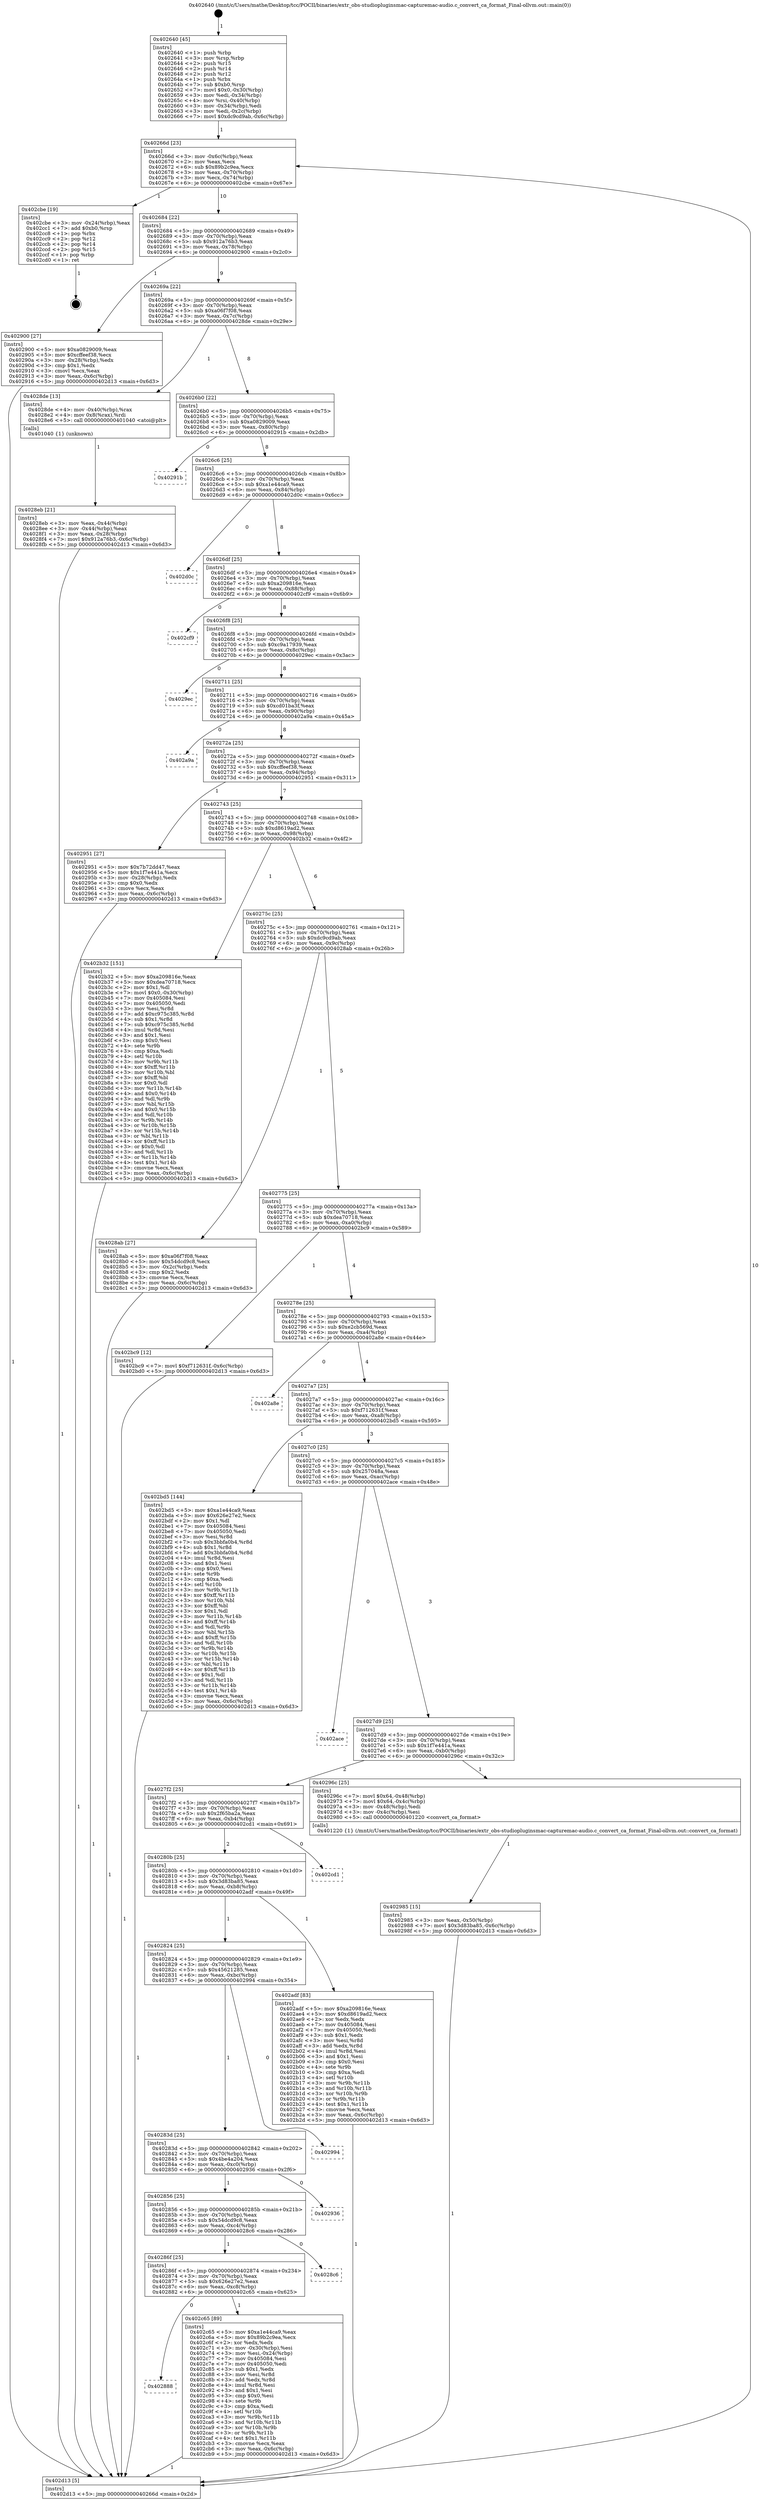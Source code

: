 digraph "0x402640" {
  label = "0x402640 (/mnt/c/Users/mathe/Desktop/tcc/POCII/binaries/extr_obs-studiopluginsmac-capturemac-audio.c_convert_ca_format_Final-ollvm.out::main(0))"
  labelloc = "t"
  node[shape=record]

  Entry [label="",width=0.3,height=0.3,shape=circle,fillcolor=black,style=filled]
  "0x40266d" [label="{
     0x40266d [23]\l
     | [instrs]\l
     &nbsp;&nbsp;0x40266d \<+3\>: mov -0x6c(%rbp),%eax\l
     &nbsp;&nbsp;0x402670 \<+2\>: mov %eax,%ecx\l
     &nbsp;&nbsp;0x402672 \<+6\>: sub $0x89b2c9ea,%ecx\l
     &nbsp;&nbsp;0x402678 \<+3\>: mov %eax,-0x70(%rbp)\l
     &nbsp;&nbsp;0x40267b \<+3\>: mov %ecx,-0x74(%rbp)\l
     &nbsp;&nbsp;0x40267e \<+6\>: je 0000000000402cbe \<main+0x67e\>\l
  }"]
  "0x402cbe" [label="{
     0x402cbe [19]\l
     | [instrs]\l
     &nbsp;&nbsp;0x402cbe \<+3\>: mov -0x24(%rbp),%eax\l
     &nbsp;&nbsp;0x402cc1 \<+7\>: add $0xb0,%rsp\l
     &nbsp;&nbsp;0x402cc8 \<+1\>: pop %rbx\l
     &nbsp;&nbsp;0x402cc9 \<+2\>: pop %r12\l
     &nbsp;&nbsp;0x402ccb \<+2\>: pop %r14\l
     &nbsp;&nbsp;0x402ccd \<+2\>: pop %r15\l
     &nbsp;&nbsp;0x402ccf \<+1\>: pop %rbp\l
     &nbsp;&nbsp;0x402cd0 \<+1\>: ret\l
  }"]
  "0x402684" [label="{
     0x402684 [22]\l
     | [instrs]\l
     &nbsp;&nbsp;0x402684 \<+5\>: jmp 0000000000402689 \<main+0x49\>\l
     &nbsp;&nbsp;0x402689 \<+3\>: mov -0x70(%rbp),%eax\l
     &nbsp;&nbsp;0x40268c \<+5\>: sub $0x912a76b3,%eax\l
     &nbsp;&nbsp;0x402691 \<+3\>: mov %eax,-0x78(%rbp)\l
     &nbsp;&nbsp;0x402694 \<+6\>: je 0000000000402900 \<main+0x2c0\>\l
  }"]
  Exit [label="",width=0.3,height=0.3,shape=circle,fillcolor=black,style=filled,peripheries=2]
  "0x402900" [label="{
     0x402900 [27]\l
     | [instrs]\l
     &nbsp;&nbsp;0x402900 \<+5\>: mov $0xa0829009,%eax\l
     &nbsp;&nbsp;0x402905 \<+5\>: mov $0xcffeef38,%ecx\l
     &nbsp;&nbsp;0x40290a \<+3\>: mov -0x28(%rbp),%edx\l
     &nbsp;&nbsp;0x40290d \<+3\>: cmp $0x1,%edx\l
     &nbsp;&nbsp;0x402910 \<+3\>: cmovl %ecx,%eax\l
     &nbsp;&nbsp;0x402913 \<+3\>: mov %eax,-0x6c(%rbp)\l
     &nbsp;&nbsp;0x402916 \<+5\>: jmp 0000000000402d13 \<main+0x6d3\>\l
  }"]
  "0x40269a" [label="{
     0x40269a [22]\l
     | [instrs]\l
     &nbsp;&nbsp;0x40269a \<+5\>: jmp 000000000040269f \<main+0x5f\>\l
     &nbsp;&nbsp;0x40269f \<+3\>: mov -0x70(%rbp),%eax\l
     &nbsp;&nbsp;0x4026a2 \<+5\>: sub $0xa06f7f08,%eax\l
     &nbsp;&nbsp;0x4026a7 \<+3\>: mov %eax,-0x7c(%rbp)\l
     &nbsp;&nbsp;0x4026aa \<+6\>: je 00000000004028de \<main+0x29e\>\l
  }"]
  "0x402888" [label="{
     0x402888\l
  }", style=dashed]
  "0x4028de" [label="{
     0x4028de [13]\l
     | [instrs]\l
     &nbsp;&nbsp;0x4028de \<+4\>: mov -0x40(%rbp),%rax\l
     &nbsp;&nbsp;0x4028e2 \<+4\>: mov 0x8(%rax),%rdi\l
     &nbsp;&nbsp;0x4028e6 \<+5\>: call 0000000000401040 \<atoi@plt\>\l
     | [calls]\l
     &nbsp;&nbsp;0x401040 \{1\} (unknown)\l
  }"]
  "0x4026b0" [label="{
     0x4026b0 [22]\l
     | [instrs]\l
     &nbsp;&nbsp;0x4026b0 \<+5\>: jmp 00000000004026b5 \<main+0x75\>\l
     &nbsp;&nbsp;0x4026b5 \<+3\>: mov -0x70(%rbp),%eax\l
     &nbsp;&nbsp;0x4026b8 \<+5\>: sub $0xa0829009,%eax\l
     &nbsp;&nbsp;0x4026bd \<+3\>: mov %eax,-0x80(%rbp)\l
     &nbsp;&nbsp;0x4026c0 \<+6\>: je 000000000040291b \<main+0x2db\>\l
  }"]
  "0x402c65" [label="{
     0x402c65 [89]\l
     | [instrs]\l
     &nbsp;&nbsp;0x402c65 \<+5\>: mov $0xa1e44ca9,%eax\l
     &nbsp;&nbsp;0x402c6a \<+5\>: mov $0x89b2c9ea,%ecx\l
     &nbsp;&nbsp;0x402c6f \<+2\>: xor %edx,%edx\l
     &nbsp;&nbsp;0x402c71 \<+3\>: mov -0x30(%rbp),%esi\l
     &nbsp;&nbsp;0x402c74 \<+3\>: mov %esi,-0x24(%rbp)\l
     &nbsp;&nbsp;0x402c77 \<+7\>: mov 0x405084,%esi\l
     &nbsp;&nbsp;0x402c7e \<+7\>: mov 0x405050,%edi\l
     &nbsp;&nbsp;0x402c85 \<+3\>: sub $0x1,%edx\l
     &nbsp;&nbsp;0x402c88 \<+3\>: mov %esi,%r8d\l
     &nbsp;&nbsp;0x402c8b \<+3\>: add %edx,%r8d\l
     &nbsp;&nbsp;0x402c8e \<+4\>: imul %r8d,%esi\l
     &nbsp;&nbsp;0x402c92 \<+3\>: and $0x1,%esi\l
     &nbsp;&nbsp;0x402c95 \<+3\>: cmp $0x0,%esi\l
     &nbsp;&nbsp;0x402c98 \<+4\>: sete %r9b\l
     &nbsp;&nbsp;0x402c9c \<+3\>: cmp $0xa,%edi\l
     &nbsp;&nbsp;0x402c9f \<+4\>: setl %r10b\l
     &nbsp;&nbsp;0x402ca3 \<+3\>: mov %r9b,%r11b\l
     &nbsp;&nbsp;0x402ca6 \<+3\>: and %r10b,%r11b\l
     &nbsp;&nbsp;0x402ca9 \<+3\>: xor %r10b,%r9b\l
     &nbsp;&nbsp;0x402cac \<+3\>: or %r9b,%r11b\l
     &nbsp;&nbsp;0x402caf \<+4\>: test $0x1,%r11b\l
     &nbsp;&nbsp;0x402cb3 \<+3\>: cmovne %ecx,%eax\l
     &nbsp;&nbsp;0x402cb6 \<+3\>: mov %eax,-0x6c(%rbp)\l
     &nbsp;&nbsp;0x402cb9 \<+5\>: jmp 0000000000402d13 \<main+0x6d3\>\l
  }"]
  "0x40291b" [label="{
     0x40291b\l
  }", style=dashed]
  "0x4026c6" [label="{
     0x4026c6 [25]\l
     | [instrs]\l
     &nbsp;&nbsp;0x4026c6 \<+5\>: jmp 00000000004026cb \<main+0x8b\>\l
     &nbsp;&nbsp;0x4026cb \<+3\>: mov -0x70(%rbp),%eax\l
     &nbsp;&nbsp;0x4026ce \<+5\>: sub $0xa1e44ca9,%eax\l
     &nbsp;&nbsp;0x4026d3 \<+6\>: mov %eax,-0x84(%rbp)\l
     &nbsp;&nbsp;0x4026d9 \<+6\>: je 0000000000402d0c \<main+0x6cc\>\l
  }"]
  "0x40286f" [label="{
     0x40286f [25]\l
     | [instrs]\l
     &nbsp;&nbsp;0x40286f \<+5\>: jmp 0000000000402874 \<main+0x234\>\l
     &nbsp;&nbsp;0x402874 \<+3\>: mov -0x70(%rbp),%eax\l
     &nbsp;&nbsp;0x402877 \<+5\>: sub $0x626e27e2,%eax\l
     &nbsp;&nbsp;0x40287c \<+6\>: mov %eax,-0xc8(%rbp)\l
     &nbsp;&nbsp;0x402882 \<+6\>: je 0000000000402c65 \<main+0x625\>\l
  }"]
  "0x402d0c" [label="{
     0x402d0c\l
  }", style=dashed]
  "0x4026df" [label="{
     0x4026df [25]\l
     | [instrs]\l
     &nbsp;&nbsp;0x4026df \<+5\>: jmp 00000000004026e4 \<main+0xa4\>\l
     &nbsp;&nbsp;0x4026e4 \<+3\>: mov -0x70(%rbp),%eax\l
     &nbsp;&nbsp;0x4026e7 \<+5\>: sub $0xa209816e,%eax\l
     &nbsp;&nbsp;0x4026ec \<+6\>: mov %eax,-0x88(%rbp)\l
     &nbsp;&nbsp;0x4026f2 \<+6\>: je 0000000000402cf9 \<main+0x6b9\>\l
  }"]
  "0x4028c6" [label="{
     0x4028c6\l
  }", style=dashed]
  "0x402cf9" [label="{
     0x402cf9\l
  }", style=dashed]
  "0x4026f8" [label="{
     0x4026f8 [25]\l
     | [instrs]\l
     &nbsp;&nbsp;0x4026f8 \<+5\>: jmp 00000000004026fd \<main+0xbd\>\l
     &nbsp;&nbsp;0x4026fd \<+3\>: mov -0x70(%rbp),%eax\l
     &nbsp;&nbsp;0x402700 \<+5\>: sub $0xc9a17939,%eax\l
     &nbsp;&nbsp;0x402705 \<+6\>: mov %eax,-0x8c(%rbp)\l
     &nbsp;&nbsp;0x40270b \<+6\>: je 00000000004029ec \<main+0x3ac\>\l
  }"]
  "0x402856" [label="{
     0x402856 [25]\l
     | [instrs]\l
     &nbsp;&nbsp;0x402856 \<+5\>: jmp 000000000040285b \<main+0x21b\>\l
     &nbsp;&nbsp;0x40285b \<+3\>: mov -0x70(%rbp),%eax\l
     &nbsp;&nbsp;0x40285e \<+5\>: sub $0x54dcd9c8,%eax\l
     &nbsp;&nbsp;0x402863 \<+6\>: mov %eax,-0xc4(%rbp)\l
     &nbsp;&nbsp;0x402869 \<+6\>: je 00000000004028c6 \<main+0x286\>\l
  }"]
  "0x4029ec" [label="{
     0x4029ec\l
  }", style=dashed]
  "0x402711" [label="{
     0x402711 [25]\l
     | [instrs]\l
     &nbsp;&nbsp;0x402711 \<+5\>: jmp 0000000000402716 \<main+0xd6\>\l
     &nbsp;&nbsp;0x402716 \<+3\>: mov -0x70(%rbp),%eax\l
     &nbsp;&nbsp;0x402719 \<+5\>: sub $0xcd01ba3f,%eax\l
     &nbsp;&nbsp;0x40271e \<+6\>: mov %eax,-0x90(%rbp)\l
     &nbsp;&nbsp;0x402724 \<+6\>: je 0000000000402a9a \<main+0x45a\>\l
  }"]
  "0x402936" [label="{
     0x402936\l
  }", style=dashed]
  "0x402a9a" [label="{
     0x402a9a\l
  }", style=dashed]
  "0x40272a" [label="{
     0x40272a [25]\l
     | [instrs]\l
     &nbsp;&nbsp;0x40272a \<+5\>: jmp 000000000040272f \<main+0xef\>\l
     &nbsp;&nbsp;0x40272f \<+3\>: mov -0x70(%rbp),%eax\l
     &nbsp;&nbsp;0x402732 \<+5\>: sub $0xcffeef38,%eax\l
     &nbsp;&nbsp;0x402737 \<+6\>: mov %eax,-0x94(%rbp)\l
     &nbsp;&nbsp;0x40273d \<+6\>: je 0000000000402951 \<main+0x311\>\l
  }"]
  "0x40283d" [label="{
     0x40283d [25]\l
     | [instrs]\l
     &nbsp;&nbsp;0x40283d \<+5\>: jmp 0000000000402842 \<main+0x202\>\l
     &nbsp;&nbsp;0x402842 \<+3\>: mov -0x70(%rbp),%eax\l
     &nbsp;&nbsp;0x402845 \<+5\>: sub $0x4be4a204,%eax\l
     &nbsp;&nbsp;0x40284a \<+6\>: mov %eax,-0xc0(%rbp)\l
     &nbsp;&nbsp;0x402850 \<+6\>: je 0000000000402936 \<main+0x2f6\>\l
  }"]
  "0x402951" [label="{
     0x402951 [27]\l
     | [instrs]\l
     &nbsp;&nbsp;0x402951 \<+5\>: mov $0x7b72dd47,%eax\l
     &nbsp;&nbsp;0x402956 \<+5\>: mov $0x1f7e441a,%ecx\l
     &nbsp;&nbsp;0x40295b \<+3\>: mov -0x28(%rbp),%edx\l
     &nbsp;&nbsp;0x40295e \<+3\>: cmp $0x0,%edx\l
     &nbsp;&nbsp;0x402961 \<+3\>: cmove %ecx,%eax\l
     &nbsp;&nbsp;0x402964 \<+3\>: mov %eax,-0x6c(%rbp)\l
     &nbsp;&nbsp;0x402967 \<+5\>: jmp 0000000000402d13 \<main+0x6d3\>\l
  }"]
  "0x402743" [label="{
     0x402743 [25]\l
     | [instrs]\l
     &nbsp;&nbsp;0x402743 \<+5\>: jmp 0000000000402748 \<main+0x108\>\l
     &nbsp;&nbsp;0x402748 \<+3\>: mov -0x70(%rbp),%eax\l
     &nbsp;&nbsp;0x40274b \<+5\>: sub $0xd8619ad2,%eax\l
     &nbsp;&nbsp;0x402750 \<+6\>: mov %eax,-0x98(%rbp)\l
     &nbsp;&nbsp;0x402756 \<+6\>: je 0000000000402b32 \<main+0x4f2\>\l
  }"]
  "0x402994" [label="{
     0x402994\l
  }", style=dashed]
  "0x402b32" [label="{
     0x402b32 [151]\l
     | [instrs]\l
     &nbsp;&nbsp;0x402b32 \<+5\>: mov $0xa209816e,%eax\l
     &nbsp;&nbsp;0x402b37 \<+5\>: mov $0xdea70718,%ecx\l
     &nbsp;&nbsp;0x402b3c \<+2\>: mov $0x1,%dl\l
     &nbsp;&nbsp;0x402b3e \<+7\>: movl $0x0,-0x30(%rbp)\l
     &nbsp;&nbsp;0x402b45 \<+7\>: mov 0x405084,%esi\l
     &nbsp;&nbsp;0x402b4c \<+7\>: mov 0x405050,%edi\l
     &nbsp;&nbsp;0x402b53 \<+3\>: mov %esi,%r8d\l
     &nbsp;&nbsp;0x402b56 \<+7\>: add $0xc975c385,%r8d\l
     &nbsp;&nbsp;0x402b5d \<+4\>: sub $0x1,%r8d\l
     &nbsp;&nbsp;0x402b61 \<+7\>: sub $0xc975c385,%r8d\l
     &nbsp;&nbsp;0x402b68 \<+4\>: imul %r8d,%esi\l
     &nbsp;&nbsp;0x402b6c \<+3\>: and $0x1,%esi\l
     &nbsp;&nbsp;0x402b6f \<+3\>: cmp $0x0,%esi\l
     &nbsp;&nbsp;0x402b72 \<+4\>: sete %r9b\l
     &nbsp;&nbsp;0x402b76 \<+3\>: cmp $0xa,%edi\l
     &nbsp;&nbsp;0x402b79 \<+4\>: setl %r10b\l
     &nbsp;&nbsp;0x402b7d \<+3\>: mov %r9b,%r11b\l
     &nbsp;&nbsp;0x402b80 \<+4\>: xor $0xff,%r11b\l
     &nbsp;&nbsp;0x402b84 \<+3\>: mov %r10b,%bl\l
     &nbsp;&nbsp;0x402b87 \<+3\>: xor $0xff,%bl\l
     &nbsp;&nbsp;0x402b8a \<+3\>: xor $0x0,%dl\l
     &nbsp;&nbsp;0x402b8d \<+3\>: mov %r11b,%r14b\l
     &nbsp;&nbsp;0x402b90 \<+4\>: and $0x0,%r14b\l
     &nbsp;&nbsp;0x402b94 \<+3\>: and %dl,%r9b\l
     &nbsp;&nbsp;0x402b97 \<+3\>: mov %bl,%r15b\l
     &nbsp;&nbsp;0x402b9a \<+4\>: and $0x0,%r15b\l
     &nbsp;&nbsp;0x402b9e \<+3\>: and %dl,%r10b\l
     &nbsp;&nbsp;0x402ba1 \<+3\>: or %r9b,%r14b\l
     &nbsp;&nbsp;0x402ba4 \<+3\>: or %r10b,%r15b\l
     &nbsp;&nbsp;0x402ba7 \<+3\>: xor %r15b,%r14b\l
     &nbsp;&nbsp;0x402baa \<+3\>: or %bl,%r11b\l
     &nbsp;&nbsp;0x402bad \<+4\>: xor $0xff,%r11b\l
     &nbsp;&nbsp;0x402bb1 \<+3\>: or $0x0,%dl\l
     &nbsp;&nbsp;0x402bb4 \<+3\>: and %dl,%r11b\l
     &nbsp;&nbsp;0x402bb7 \<+3\>: or %r11b,%r14b\l
     &nbsp;&nbsp;0x402bba \<+4\>: test $0x1,%r14b\l
     &nbsp;&nbsp;0x402bbe \<+3\>: cmovne %ecx,%eax\l
     &nbsp;&nbsp;0x402bc1 \<+3\>: mov %eax,-0x6c(%rbp)\l
     &nbsp;&nbsp;0x402bc4 \<+5\>: jmp 0000000000402d13 \<main+0x6d3\>\l
  }"]
  "0x40275c" [label="{
     0x40275c [25]\l
     | [instrs]\l
     &nbsp;&nbsp;0x40275c \<+5\>: jmp 0000000000402761 \<main+0x121\>\l
     &nbsp;&nbsp;0x402761 \<+3\>: mov -0x70(%rbp),%eax\l
     &nbsp;&nbsp;0x402764 \<+5\>: sub $0xdc9cd9ab,%eax\l
     &nbsp;&nbsp;0x402769 \<+6\>: mov %eax,-0x9c(%rbp)\l
     &nbsp;&nbsp;0x40276f \<+6\>: je 00000000004028ab \<main+0x26b\>\l
  }"]
  "0x402824" [label="{
     0x402824 [25]\l
     | [instrs]\l
     &nbsp;&nbsp;0x402824 \<+5\>: jmp 0000000000402829 \<main+0x1e9\>\l
     &nbsp;&nbsp;0x402829 \<+3\>: mov -0x70(%rbp),%eax\l
     &nbsp;&nbsp;0x40282c \<+5\>: sub $0x45621285,%eax\l
     &nbsp;&nbsp;0x402831 \<+6\>: mov %eax,-0xbc(%rbp)\l
     &nbsp;&nbsp;0x402837 \<+6\>: je 0000000000402994 \<main+0x354\>\l
  }"]
  "0x4028ab" [label="{
     0x4028ab [27]\l
     | [instrs]\l
     &nbsp;&nbsp;0x4028ab \<+5\>: mov $0xa06f7f08,%eax\l
     &nbsp;&nbsp;0x4028b0 \<+5\>: mov $0x54dcd9c8,%ecx\l
     &nbsp;&nbsp;0x4028b5 \<+3\>: mov -0x2c(%rbp),%edx\l
     &nbsp;&nbsp;0x4028b8 \<+3\>: cmp $0x2,%edx\l
     &nbsp;&nbsp;0x4028bb \<+3\>: cmovne %ecx,%eax\l
     &nbsp;&nbsp;0x4028be \<+3\>: mov %eax,-0x6c(%rbp)\l
     &nbsp;&nbsp;0x4028c1 \<+5\>: jmp 0000000000402d13 \<main+0x6d3\>\l
  }"]
  "0x402775" [label="{
     0x402775 [25]\l
     | [instrs]\l
     &nbsp;&nbsp;0x402775 \<+5\>: jmp 000000000040277a \<main+0x13a\>\l
     &nbsp;&nbsp;0x40277a \<+3\>: mov -0x70(%rbp),%eax\l
     &nbsp;&nbsp;0x40277d \<+5\>: sub $0xdea70718,%eax\l
     &nbsp;&nbsp;0x402782 \<+6\>: mov %eax,-0xa0(%rbp)\l
     &nbsp;&nbsp;0x402788 \<+6\>: je 0000000000402bc9 \<main+0x589\>\l
  }"]
  "0x402d13" [label="{
     0x402d13 [5]\l
     | [instrs]\l
     &nbsp;&nbsp;0x402d13 \<+5\>: jmp 000000000040266d \<main+0x2d\>\l
  }"]
  "0x402640" [label="{
     0x402640 [45]\l
     | [instrs]\l
     &nbsp;&nbsp;0x402640 \<+1\>: push %rbp\l
     &nbsp;&nbsp;0x402641 \<+3\>: mov %rsp,%rbp\l
     &nbsp;&nbsp;0x402644 \<+2\>: push %r15\l
     &nbsp;&nbsp;0x402646 \<+2\>: push %r14\l
     &nbsp;&nbsp;0x402648 \<+2\>: push %r12\l
     &nbsp;&nbsp;0x40264a \<+1\>: push %rbx\l
     &nbsp;&nbsp;0x40264b \<+7\>: sub $0xb0,%rsp\l
     &nbsp;&nbsp;0x402652 \<+7\>: movl $0x0,-0x30(%rbp)\l
     &nbsp;&nbsp;0x402659 \<+3\>: mov %edi,-0x34(%rbp)\l
     &nbsp;&nbsp;0x40265c \<+4\>: mov %rsi,-0x40(%rbp)\l
     &nbsp;&nbsp;0x402660 \<+3\>: mov -0x34(%rbp),%edi\l
     &nbsp;&nbsp;0x402663 \<+3\>: mov %edi,-0x2c(%rbp)\l
     &nbsp;&nbsp;0x402666 \<+7\>: movl $0xdc9cd9ab,-0x6c(%rbp)\l
  }"]
  "0x4028eb" [label="{
     0x4028eb [21]\l
     | [instrs]\l
     &nbsp;&nbsp;0x4028eb \<+3\>: mov %eax,-0x44(%rbp)\l
     &nbsp;&nbsp;0x4028ee \<+3\>: mov -0x44(%rbp),%eax\l
     &nbsp;&nbsp;0x4028f1 \<+3\>: mov %eax,-0x28(%rbp)\l
     &nbsp;&nbsp;0x4028f4 \<+7\>: movl $0x912a76b3,-0x6c(%rbp)\l
     &nbsp;&nbsp;0x4028fb \<+5\>: jmp 0000000000402d13 \<main+0x6d3\>\l
  }"]
  "0x402adf" [label="{
     0x402adf [83]\l
     | [instrs]\l
     &nbsp;&nbsp;0x402adf \<+5\>: mov $0xa209816e,%eax\l
     &nbsp;&nbsp;0x402ae4 \<+5\>: mov $0xd8619ad2,%ecx\l
     &nbsp;&nbsp;0x402ae9 \<+2\>: xor %edx,%edx\l
     &nbsp;&nbsp;0x402aeb \<+7\>: mov 0x405084,%esi\l
     &nbsp;&nbsp;0x402af2 \<+7\>: mov 0x405050,%edi\l
     &nbsp;&nbsp;0x402af9 \<+3\>: sub $0x1,%edx\l
     &nbsp;&nbsp;0x402afc \<+3\>: mov %esi,%r8d\l
     &nbsp;&nbsp;0x402aff \<+3\>: add %edx,%r8d\l
     &nbsp;&nbsp;0x402b02 \<+4\>: imul %r8d,%esi\l
     &nbsp;&nbsp;0x402b06 \<+3\>: and $0x1,%esi\l
     &nbsp;&nbsp;0x402b09 \<+3\>: cmp $0x0,%esi\l
     &nbsp;&nbsp;0x402b0c \<+4\>: sete %r9b\l
     &nbsp;&nbsp;0x402b10 \<+3\>: cmp $0xa,%edi\l
     &nbsp;&nbsp;0x402b13 \<+4\>: setl %r10b\l
     &nbsp;&nbsp;0x402b17 \<+3\>: mov %r9b,%r11b\l
     &nbsp;&nbsp;0x402b1a \<+3\>: and %r10b,%r11b\l
     &nbsp;&nbsp;0x402b1d \<+3\>: xor %r10b,%r9b\l
     &nbsp;&nbsp;0x402b20 \<+3\>: or %r9b,%r11b\l
     &nbsp;&nbsp;0x402b23 \<+4\>: test $0x1,%r11b\l
     &nbsp;&nbsp;0x402b27 \<+3\>: cmovne %ecx,%eax\l
     &nbsp;&nbsp;0x402b2a \<+3\>: mov %eax,-0x6c(%rbp)\l
     &nbsp;&nbsp;0x402b2d \<+5\>: jmp 0000000000402d13 \<main+0x6d3\>\l
  }"]
  "0x402bc9" [label="{
     0x402bc9 [12]\l
     | [instrs]\l
     &nbsp;&nbsp;0x402bc9 \<+7\>: movl $0xf712631f,-0x6c(%rbp)\l
     &nbsp;&nbsp;0x402bd0 \<+5\>: jmp 0000000000402d13 \<main+0x6d3\>\l
  }"]
  "0x40278e" [label="{
     0x40278e [25]\l
     | [instrs]\l
     &nbsp;&nbsp;0x40278e \<+5\>: jmp 0000000000402793 \<main+0x153\>\l
     &nbsp;&nbsp;0x402793 \<+3\>: mov -0x70(%rbp),%eax\l
     &nbsp;&nbsp;0x402796 \<+5\>: sub $0xe2cb569d,%eax\l
     &nbsp;&nbsp;0x40279b \<+6\>: mov %eax,-0xa4(%rbp)\l
     &nbsp;&nbsp;0x4027a1 \<+6\>: je 0000000000402a8e \<main+0x44e\>\l
  }"]
  "0x40280b" [label="{
     0x40280b [25]\l
     | [instrs]\l
     &nbsp;&nbsp;0x40280b \<+5\>: jmp 0000000000402810 \<main+0x1d0\>\l
     &nbsp;&nbsp;0x402810 \<+3\>: mov -0x70(%rbp),%eax\l
     &nbsp;&nbsp;0x402813 \<+5\>: sub $0x3d83ba85,%eax\l
     &nbsp;&nbsp;0x402818 \<+6\>: mov %eax,-0xb8(%rbp)\l
     &nbsp;&nbsp;0x40281e \<+6\>: je 0000000000402adf \<main+0x49f\>\l
  }"]
  "0x402a8e" [label="{
     0x402a8e\l
  }", style=dashed]
  "0x4027a7" [label="{
     0x4027a7 [25]\l
     | [instrs]\l
     &nbsp;&nbsp;0x4027a7 \<+5\>: jmp 00000000004027ac \<main+0x16c\>\l
     &nbsp;&nbsp;0x4027ac \<+3\>: mov -0x70(%rbp),%eax\l
     &nbsp;&nbsp;0x4027af \<+5\>: sub $0xf712631f,%eax\l
     &nbsp;&nbsp;0x4027b4 \<+6\>: mov %eax,-0xa8(%rbp)\l
     &nbsp;&nbsp;0x4027ba \<+6\>: je 0000000000402bd5 \<main+0x595\>\l
  }"]
  "0x402cd1" [label="{
     0x402cd1\l
  }", style=dashed]
  "0x402bd5" [label="{
     0x402bd5 [144]\l
     | [instrs]\l
     &nbsp;&nbsp;0x402bd5 \<+5\>: mov $0xa1e44ca9,%eax\l
     &nbsp;&nbsp;0x402bda \<+5\>: mov $0x626e27e2,%ecx\l
     &nbsp;&nbsp;0x402bdf \<+2\>: mov $0x1,%dl\l
     &nbsp;&nbsp;0x402be1 \<+7\>: mov 0x405084,%esi\l
     &nbsp;&nbsp;0x402be8 \<+7\>: mov 0x405050,%edi\l
     &nbsp;&nbsp;0x402bef \<+3\>: mov %esi,%r8d\l
     &nbsp;&nbsp;0x402bf2 \<+7\>: sub $0x3bbfa0b4,%r8d\l
     &nbsp;&nbsp;0x402bf9 \<+4\>: sub $0x1,%r8d\l
     &nbsp;&nbsp;0x402bfd \<+7\>: add $0x3bbfa0b4,%r8d\l
     &nbsp;&nbsp;0x402c04 \<+4\>: imul %r8d,%esi\l
     &nbsp;&nbsp;0x402c08 \<+3\>: and $0x1,%esi\l
     &nbsp;&nbsp;0x402c0b \<+3\>: cmp $0x0,%esi\l
     &nbsp;&nbsp;0x402c0e \<+4\>: sete %r9b\l
     &nbsp;&nbsp;0x402c12 \<+3\>: cmp $0xa,%edi\l
     &nbsp;&nbsp;0x402c15 \<+4\>: setl %r10b\l
     &nbsp;&nbsp;0x402c19 \<+3\>: mov %r9b,%r11b\l
     &nbsp;&nbsp;0x402c1c \<+4\>: xor $0xff,%r11b\l
     &nbsp;&nbsp;0x402c20 \<+3\>: mov %r10b,%bl\l
     &nbsp;&nbsp;0x402c23 \<+3\>: xor $0xff,%bl\l
     &nbsp;&nbsp;0x402c26 \<+3\>: xor $0x1,%dl\l
     &nbsp;&nbsp;0x402c29 \<+3\>: mov %r11b,%r14b\l
     &nbsp;&nbsp;0x402c2c \<+4\>: and $0xff,%r14b\l
     &nbsp;&nbsp;0x402c30 \<+3\>: and %dl,%r9b\l
     &nbsp;&nbsp;0x402c33 \<+3\>: mov %bl,%r15b\l
     &nbsp;&nbsp;0x402c36 \<+4\>: and $0xff,%r15b\l
     &nbsp;&nbsp;0x402c3a \<+3\>: and %dl,%r10b\l
     &nbsp;&nbsp;0x402c3d \<+3\>: or %r9b,%r14b\l
     &nbsp;&nbsp;0x402c40 \<+3\>: or %r10b,%r15b\l
     &nbsp;&nbsp;0x402c43 \<+3\>: xor %r15b,%r14b\l
     &nbsp;&nbsp;0x402c46 \<+3\>: or %bl,%r11b\l
     &nbsp;&nbsp;0x402c49 \<+4\>: xor $0xff,%r11b\l
     &nbsp;&nbsp;0x402c4d \<+3\>: or $0x1,%dl\l
     &nbsp;&nbsp;0x402c50 \<+3\>: and %dl,%r11b\l
     &nbsp;&nbsp;0x402c53 \<+3\>: or %r11b,%r14b\l
     &nbsp;&nbsp;0x402c56 \<+4\>: test $0x1,%r14b\l
     &nbsp;&nbsp;0x402c5a \<+3\>: cmovne %ecx,%eax\l
     &nbsp;&nbsp;0x402c5d \<+3\>: mov %eax,-0x6c(%rbp)\l
     &nbsp;&nbsp;0x402c60 \<+5\>: jmp 0000000000402d13 \<main+0x6d3\>\l
  }"]
  "0x4027c0" [label="{
     0x4027c0 [25]\l
     | [instrs]\l
     &nbsp;&nbsp;0x4027c0 \<+5\>: jmp 00000000004027c5 \<main+0x185\>\l
     &nbsp;&nbsp;0x4027c5 \<+3\>: mov -0x70(%rbp),%eax\l
     &nbsp;&nbsp;0x4027c8 \<+5\>: sub $0x257048a,%eax\l
     &nbsp;&nbsp;0x4027cd \<+6\>: mov %eax,-0xac(%rbp)\l
     &nbsp;&nbsp;0x4027d3 \<+6\>: je 0000000000402ace \<main+0x48e\>\l
  }"]
  "0x402985" [label="{
     0x402985 [15]\l
     | [instrs]\l
     &nbsp;&nbsp;0x402985 \<+3\>: mov %eax,-0x50(%rbp)\l
     &nbsp;&nbsp;0x402988 \<+7\>: movl $0x3d83ba85,-0x6c(%rbp)\l
     &nbsp;&nbsp;0x40298f \<+5\>: jmp 0000000000402d13 \<main+0x6d3\>\l
  }"]
  "0x402ace" [label="{
     0x402ace\l
  }", style=dashed]
  "0x4027d9" [label="{
     0x4027d9 [25]\l
     | [instrs]\l
     &nbsp;&nbsp;0x4027d9 \<+5\>: jmp 00000000004027de \<main+0x19e\>\l
     &nbsp;&nbsp;0x4027de \<+3\>: mov -0x70(%rbp),%eax\l
     &nbsp;&nbsp;0x4027e1 \<+5\>: sub $0x1f7e441a,%eax\l
     &nbsp;&nbsp;0x4027e6 \<+6\>: mov %eax,-0xb0(%rbp)\l
     &nbsp;&nbsp;0x4027ec \<+6\>: je 000000000040296c \<main+0x32c\>\l
  }"]
  "0x4027f2" [label="{
     0x4027f2 [25]\l
     | [instrs]\l
     &nbsp;&nbsp;0x4027f2 \<+5\>: jmp 00000000004027f7 \<main+0x1b7\>\l
     &nbsp;&nbsp;0x4027f7 \<+3\>: mov -0x70(%rbp),%eax\l
     &nbsp;&nbsp;0x4027fa \<+5\>: sub $0x2f65ba2a,%eax\l
     &nbsp;&nbsp;0x4027ff \<+6\>: mov %eax,-0xb4(%rbp)\l
     &nbsp;&nbsp;0x402805 \<+6\>: je 0000000000402cd1 \<main+0x691\>\l
  }"]
  "0x40296c" [label="{
     0x40296c [25]\l
     | [instrs]\l
     &nbsp;&nbsp;0x40296c \<+7\>: movl $0x64,-0x48(%rbp)\l
     &nbsp;&nbsp;0x402973 \<+7\>: movl $0x64,-0x4c(%rbp)\l
     &nbsp;&nbsp;0x40297a \<+3\>: mov -0x48(%rbp),%edi\l
     &nbsp;&nbsp;0x40297d \<+3\>: mov -0x4c(%rbp),%esi\l
     &nbsp;&nbsp;0x402980 \<+5\>: call 0000000000401220 \<convert_ca_format\>\l
     | [calls]\l
     &nbsp;&nbsp;0x401220 \{1\} (/mnt/c/Users/mathe/Desktop/tcc/POCII/binaries/extr_obs-studiopluginsmac-capturemac-audio.c_convert_ca_format_Final-ollvm.out::convert_ca_format)\l
  }"]
  Entry -> "0x402640" [label=" 1"]
  "0x40266d" -> "0x402cbe" [label=" 1"]
  "0x40266d" -> "0x402684" [label=" 10"]
  "0x402cbe" -> Exit [label=" 1"]
  "0x402684" -> "0x402900" [label=" 1"]
  "0x402684" -> "0x40269a" [label=" 9"]
  "0x402c65" -> "0x402d13" [label=" 1"]
  "0x40269a" -> "0x4028de" [label=" 1"]
  "0x40269a" -> "0x4026b0" [label=" 8"]
  "0x40286f" -> "0x402888" [label=" 0"]
  "0x4026b0" -> "0x40291b" [label=" 0"]
  "0x4026b0" -> "0x4026c6" [label=" 8"]
  "0x40286f" -> "0x402c65" [label=" 1"]
  "0x4026c6" -> "0x402d0c" [label=" 0"]
  "0x4026c6" -> "0x4026df" [label=" 8"]
  "0x402856" -> "0x40286f" [label=" 1"]
  "0x4026df" -> "0x402cf9" [label=" 0"]
  "0x4026df" -> "0x4026f8" [label=" 8"]
  "0x402856" -> "0x4028c6" [label=" 0"]
  "0x4026f8" -> "0x4029ec" [label=" 0"]
  "0x4026f8" -> "0x402711" [label=" 8"]
  "0x40283d" -> "0x402856" [label=" 1"]
  "0x402711" -> "0x402a9a" [label=" 0"]
  "0x402711" -> "0x40272a" [label=" 8"]
  "0x40283d" -> "0x402936" [label=" 0"]
  "0x40272a" -> "0x402951" [label=" 1"]
  "0x40272a" -> "0x402743" [label=" 7"]
  "0x402824" -> "0x40283d" [label=" 1"]
  "0x402743" -> "0x402b32" [label=" 1"]
  "0x402743" -> "0x40275c" [label=" 6"]
  "0x402824" -> "0x402994" [label=" 0"]
  "0x40275c" -> "0x4028ab" [label=" 1"]
  "0x40275c" -> "0x402775" [label=" 5"]
  "0x4028ab" -> "0x402d13" [label=" 1"]
  "0x402640" -> "0x40266d" [label=" 1"]
  "0x402d13" -> "0x40266d" [label=" 10"]
  "0x4028de" -> "0x4028eb" [label=" 1"]
  "0x4028eb" -> "0x402d13" [label=" 1"]
  "0x402900" -> "0x402d13" [label=" 1"]
  "0x402951" -> "0x402d13" [label=" 1"]
  "0x402bd5" -> "0x402d13" [label=" 1"]
  "0x402775" -> "0x402bc9" [label=" 1"]
  "0x402775" -> "0x40278e" [label=" 4"]
  "0x402bc9" -> "0x402d13" [label=" 1"]
  "0x40278e" -> "0x402a8e" [label=" 0"]
  "0x40278e" -> "0x4027a7" [label=" 4"]
  "0x402adf" -> "0x402d13" [label=" 1"]
  "0x4027a7" -> "0x402bd5" [label=" 1"]
  "0x4027a7" -> "0x4027c0" [label=" 3"]
  "0x40280b" -> "0x402824" [label=" 1"]
  "0x4027c0" -> "0x402ace" [label=" 0"]
  "0x4027c0" -> "0x4027d9" [label=" 3"]
  "0x402b32" -> "0x402d13" [label=" 1"]
  "0x4027d9" -> "0x40296c" [label=" 1"]
  "0x4027d9" -> "0x4027f2" [label=" 2"]
  "0x40296c" -> "0x402985" [label=" 1"]
  "0x402985" -> "0x402d13" [label=" 1"]
  "0x40280b" -> "0x402adf" [label=" 1"]
  "0x4027f2" -> "0x402cd1" [label=" 0"]
  "0x4027f2" -> "0x40280b" [label=" 2"]
}
